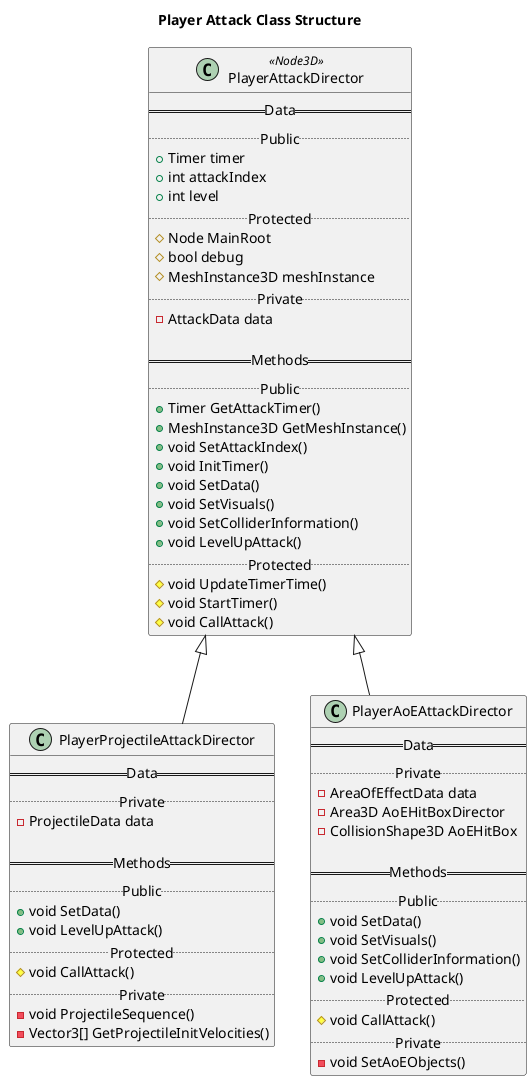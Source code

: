 @startuml Player Attack Class Structure

title Player Attack Class Structure

class PlayerAttackDirector <<Node3D>>{
    == Data ==
    .. Public ..
    + Timer timer
    + int attackIndex
    + int level
    .. Protected ..
    # Node MainRoot
    # bool debug
    # MeshInstance3D meshInstance
    .. Private ..
    - AttackData data

    == Methods ==
    .. Public ..
    + Timer GetAttackTimer()
    + MeshInstance3D GetMeshInstance()
    + void SetAttackIndex()
    + void InitTimer()
    + void SetData()
    + void SetVisuals()
    + void SetColliderInformation()
    + void LevelUpAttack()
    .. Protected ..
    # void UpdateTimerTime()
    # void StartTimer()
    # void CallAttack()
}

class PlayerProjectileAttackDirector {
    == Data ==
    .. Private ..
    - ProjectileData data

    == Methods ==
    .. Public ..
    + void SetData()
    + void LevelUpAttack()
    .. Protected ..
    # void CallAttack()
    .. Private ..
    - void ProjectileSequence()
    - Vector3[] GetProjectileInitVelocities()
}

class PlayerAoEAttackDirector {
    == Data ==
    .. Private ..
    - AreaOfEffectData data
    - Area3D AoEHitBoxDirector
    - CollisionShape3D AoEHitBox

    == Methods ==
    .. Public ..
    + void SetData()
    + void SetVisuals()
    + void SetColliderInformation()
    + void LevelUpAttack()
    .. Protected ..
    # void CallAttack()
    .. Private ..
    - void SetAoEObjects()
}

PlayerAttackDirector <|-- PlayerProjectileAttackDirector
PlayerAttackDirector <|-- PlayerAoEAttackDirector

@enduml